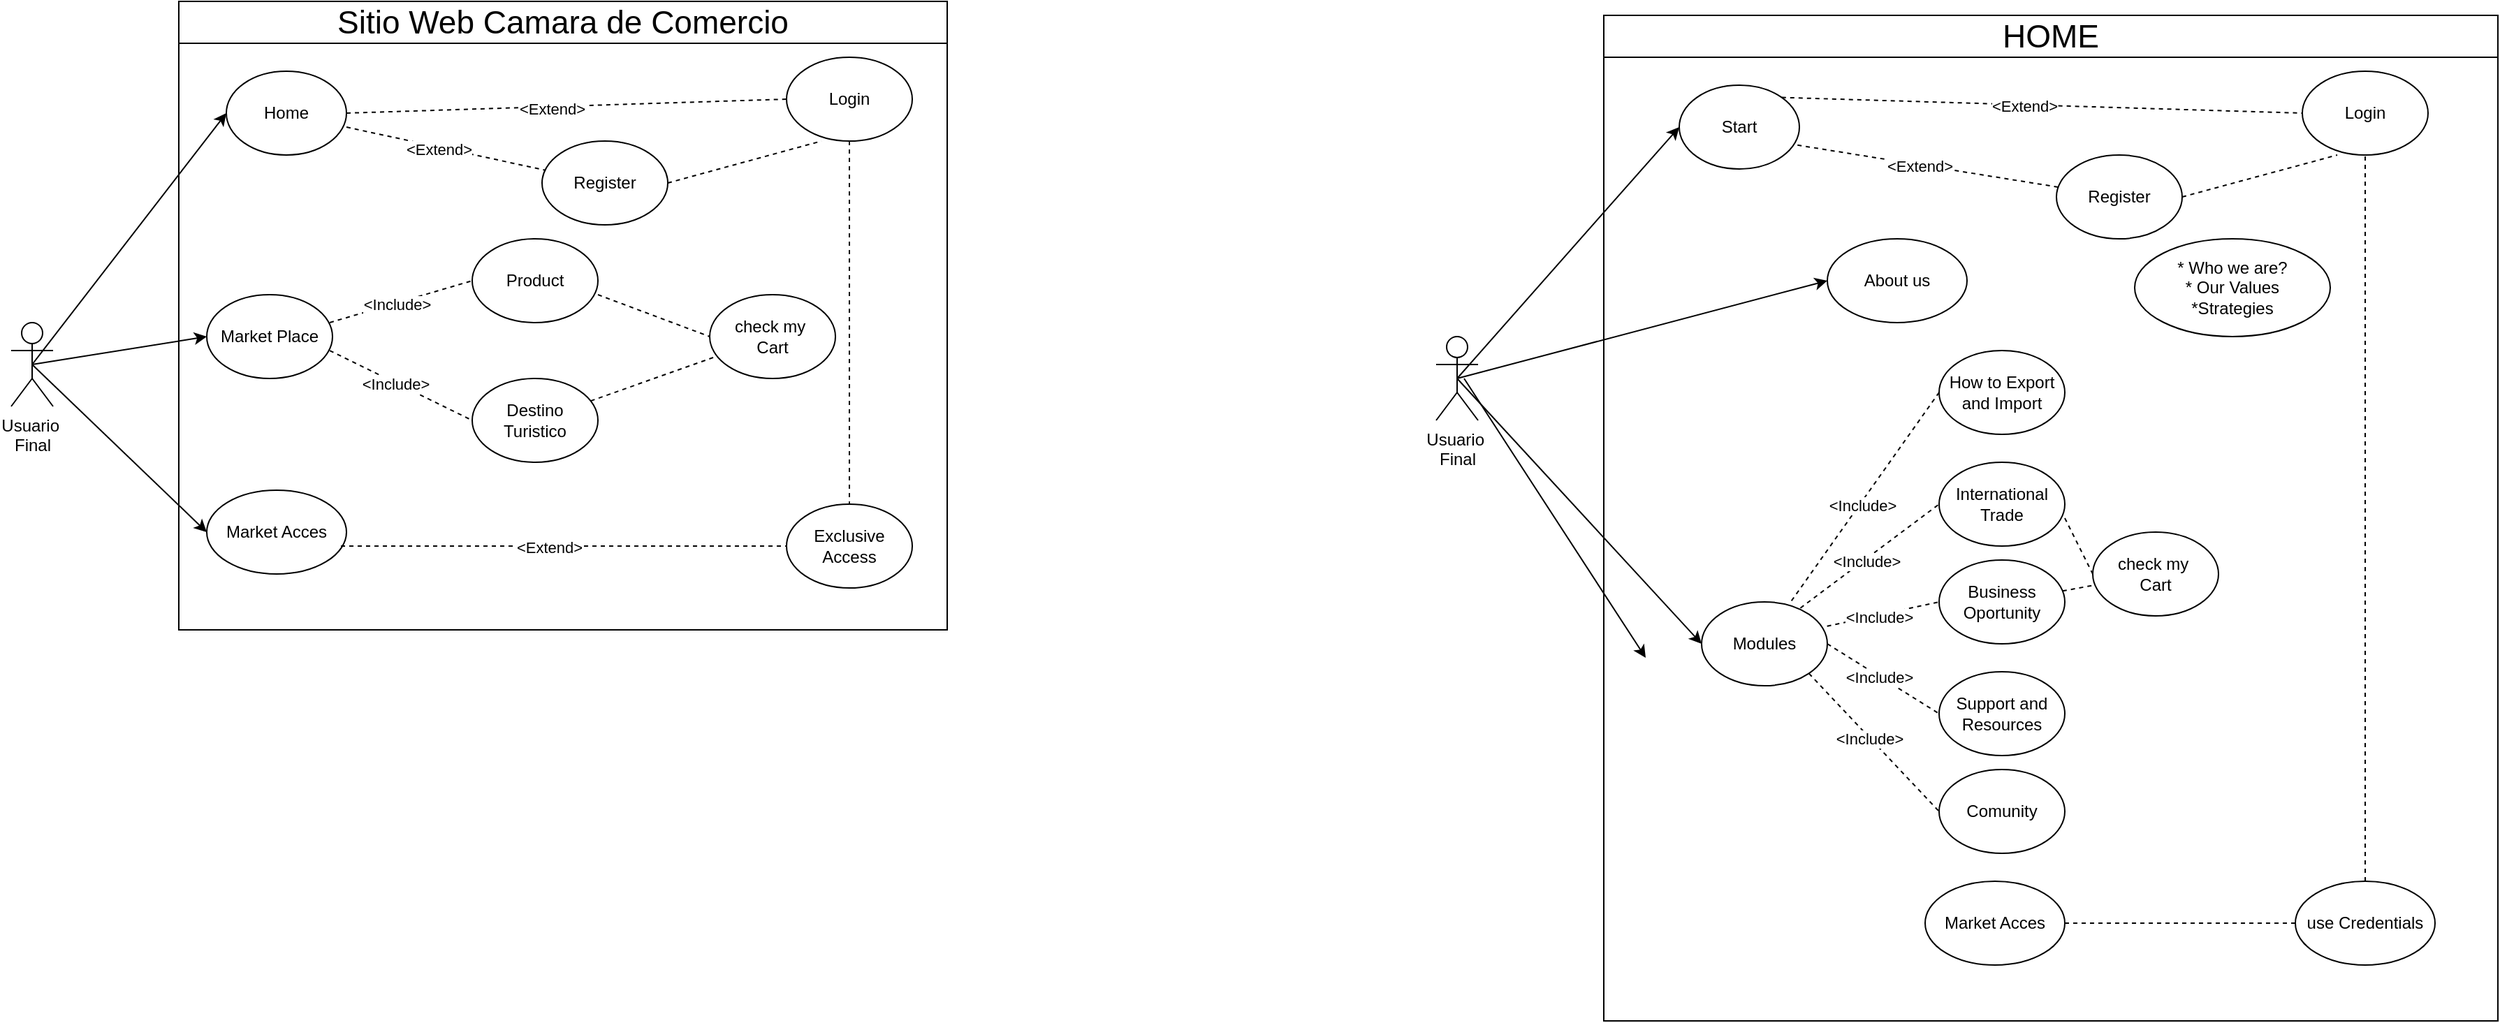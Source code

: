 <mxfile version="24.5.2" type="github">
  <diagram name="Página-1" id="w7fC5Zp9hKYYDO9BK-6T">
    <mxGraphModel dx="722" dy="1582" grid="1" gridSize="10" guides="1" tooltips="1" connect="1" arrows="1" fold="1" page="1" pageScale="1" pageWidth="827" pageHeight="1169" math="0" shadow="0">
      <root>
        <mxCell id="0" />
        <mxCell id="1" parent="0" />
        <mxCell id="De9RV2Z6dSJTKRerltgy-2" value="&lt;span style=&quot;font-size: 23px; font-weight: 400;&quot;&gt;Sitio Web Camara de Comercio&lt;/span&gt;" style="swimlane;whiteSpace=wrap;html=1;startSize=30;" vertex="1" parent="1">
          <mxGeometry x="310" y="-50" width="550" height="450" as="geometry" />
        </mxCell>
        <mxCell id="De9RV2Z6dSJTKRerltgy-9" value="Market Acces" style="ellipse;whiteSpace=wrap;html=1;" vertex="1" parent="De9RV2Z6dSJTKRerltgy-2">
          <mxGeometry x="20" y="350" width="100" height="60" as="geometry" />
        </mxCell>
        <mxCell id="De9RV2Z6dSJTKRerltgy-8" value="Home" style="ellipse;whiteSpace=wrap;html=1;" vertex="1" parent="De9RV2Z6dSJTKRerltgy-2">
          <mxGeometry x="34" y="50" width="86" height="60" as="geometry" />
        </mxCell>
        <mxCell id="De9RV2Z6dSJTKRerltgy-7" value="check my&amp;nbsp;&lt;div&gt;Cart&lt;/div&gt;" style="ellipse;whiteSpace=wrap;html=1;" vertex="1" parent="De9RV2Z6dSJTKRerltgy-2">
          <mxGeometry x="380" y="210" width="90" height="60" as="geometry" />
        </mxCell>
        <mxCell id="De9RV2Z6dSJTKRerltgy-6" value="Market Place" style="ellipse;whiteSpace=wrap;html=1;" vertex="1" parent="De9RV2Z6dSJTKRerltgy-2">
          <mxGeometry x="20" y="210" width="90" height="60" as="geometry" />
        </mxCell>
        <mxCell id="De9RV2Z6dSJTKRerltgy-38" value="" style="rounded=0;orthogonalLoop=1;jettySize=auto;html=1;dashed=1;endArrow=none;endFill=0;" edge="1" parent="De9RV2Z6dSJTKRerltgy-2" source="De9RV2Z6dSJTKRerltgy-4" target="De9RV2Z6dSJTKRerltgy-7">
          <mxGeometry relative="1" as="geometry" />
        </mxCell>
        <mxCell id="De9RV2Z6dSJTKRerltgy-4" value="Destino Turistico" style="ellipse;whiteSpace=wrap;html=1;" vertex="1" parent="De9RV2Z6dSJTKRerltgy-2">
          <mxGeometry x="210" y="270" width="90" height="60" as="geometry" />
        </mxCell>
        <mxCell id="De9RV2Z6dSJTKRerltgy-14" value="Login" style="ellipse;whiteSpace=wrap;html=1;" vertex="1" parent="De9RV2Z6dSJTKRerltgy-2">
          <mxGeometry x="435" y="40" width="90" height="60" as="geometry" />
        </mxCell>
        <mxCell id="De9RV2Z6dSJTKRerltgy-15" value="Register" style="ellipse;whiteSpace=wrap;html=1;" vertex="1" parent="De9RV2Z6dSJTKRerltgy-2">
          <mxGeometry x="260" y="100" width="90" height="60" as="geometry" />
        </mxCell>
        <mxCell id="De9RV2Z6dSJTKRerltgy-16" value="" style="endArrow=none;dashed=1;html=1;rounded=0;entryX=0;entryY=0.5;entryDx=0;entryDy=0;exitX=1;exitY=0.5;exitDx=0;exitDy=0;" edge="1" parent="De9RV2Z6dSJTKRerltgy-2" source="De9RV2Z6dSJTKRerltgy-8" target="De9RV2Z6dSJTKRerltgy-14">
          <mxGeometry width="50" height="50" relative="1" as="geometry">
            <mxPoint x="-10" y="240" as="sourcePoint" />
            <mxPoint x="40" y="190" as="targetPoint" />
          </mxGeometry>
        </mxCell>
        <mxCell id="De9RV2Z6dSJTKRerltgy-17" value="&amp;lt;Extend&amp;gt;" style="edgeLabel;html=1;align=center;verticalAlign=middle;resizable=0;points=[];" vertex="1" connectable="0" parent="De9RV2Z6dSJTKRerltgy-16">
          <mxGeometry x="-0.07" y="-1" relative="1" as="geometry">
            <mxPoint as="offset" />
          </mxGeometry>
        </mxCell>
        <mxCell id="De9RV2Z6dSJTKRerltgy-18" value="" style="endArrow=none;dashed=1;html=1;rounded=0;exitX=1;exitY=0.667;exitDx=0;exitDy=0;exitPerimeter=0;" edge="1" parent="De9RV2Z6dSJTKRerltgy-2" source="De9RV2Z6dSJTKRerltgy-8" target="De9RV2Z6dSJTKRerltgy-15">
          <mxGeometry width="50" height="50" relative="1" as="geometry">
            <mxPoint x="130" y="80" as="sourcePoint" />
            <mxPoint x="270" y="130" as="targetPoint" />
          </mxGeometry>
        </mxCell>
        <mxCell id="De9RV2Z6dSJTKRerltgy-19" value="&amp;lt;Extend&amp;gt;" style="edgeLabel;html=1;align=center;verticalAlign=middle;resizable=0;points=[];" vertex="1" connectable="0" parent="De9RV2Z6dSJTKRerltgy-18">
          <mxGeometry x="-0.07" y="-1" relative="1" as="geometry">
            <mxPoint as="offset" />
          </mxGeometry>
        </mxCell>
        <mxCell id="De9RV2Z6dSJTKRerltgy-20" value="Exclusive Access" style="ellipse;whiteSpace=wrap;html=1;" vertex="1" parent="De9RV2Z6dSJTKRerltgy-2">
          <mxGeometry x="435" y="360" width="90" height="60" as="geometry" />
        </mxCell>
        <mxCell id="De9RV2Z6dSJTKRerltgy-21" value="" style="endArrow=none;dashed=1;html=1;rounded=0;exitX=0.96;exitY=0.667;exitDx=0;exitDy=0;exitPerimeter=0;entryX=0;entryY=0.5;entryDx=0;entryDy=0;entryPerimeter=0;" edge="1" parent="De9RV2Z6dSJTKRerltgy-2" source="De9RV2Z6dSJTKRerltgy-9" target="De9RV2Z6dSJTKRerltgy-20">
          <mxGeometry width="50" height="50" relative="1" as="geometry">
            <mxPoint x="150" y="310" as="sourcePoint" />
            <mxPoint x="260" y="340" as="targetPoint" />
          </mxGeometry>
        </mxCell>
        <mxCell id="De9RV2Z6dSJTKRerltgy-22" value="&amp;lt;Extend&amp;gt;" style="edgeLabel;html=1;align=center;verticalAlign=middle;resizable=0;points=[];" vertex="1" connectable="0" parent="De9RV2Z6dSJTKRerltgy-21">
          <mxGeometry x="-0.07" y="-1" relative="1" as="geometry">
            <mxPoint as="offset" />
          </mxGeometry>
        </mxCell>
        <mxCell id="De9RV2Z6dSJTKRerltgy-24" value="" style="endArrow=none;dashed=1;html=1;rounded=0;exitX=0.5;exitY=1;exitDx=0;exitDy=0;entryX=0.5;entryY=0;entryDx=0;entryDy=0;" edge="1" parent="De9RV2Z6dSJTKRerltgy-2" source="De9RV2Z6dSJTKRerltgy-14" target="De9RV2Z6dSJTKRerltgy-20">
          <mxGeometry width="50" height="50" relative="1" as="geometry">
            <mxPoint x="140" y="330" as="sourcePoint" />
            <mxPoint x="280" y="360" as="targetPoint" />
          </mxGeometry>
        </mxCell>
        <mxCell id="De9RV2Z6dSJTKRerltgy-29" value="" style="endArrow=none;dashed=1;html=1;rounded=0;exitX=0.978;exitY=0.667;exitDx=0;exitDy=0;exitPerimeter=0;" edge="1" parent="De9RV2Z6dSJTKRerltgy-2" source="De9RV2Z6dSJTKRerltgy-6">
          <mxGeometry width="50" height="50" relative="1" as="geometry">
            <mxPoint x="140" y="110" as="sourcePoint" />
            <mxPoint x="210" y="300" as="targetPoint" />
          </mxGeometry>
        </mxCell>
        <mxCell id="De9RV2Z6dSJTKRerltgy-30" value="&amp;lt;Include&amp;gt;" style="edgeLabel;html=1;align=center;verticalAlign=middle;resizable=0;points=[];" vertex="1" connectable="0" parent="De9RV2Z6dSJTKRerltgy-29">
          <mxGeometry x="-0.07" y="-1" relative="1" as="geometry">
            <mxPoint as="offset" />
          </mxGeometry>
        </mxCell>
        <mxCell id="De9RV2Z6dSJTKRerltgy-27" value="" style="endArrow=none;dashed=1;html=1;rounded=0;exitX=0.978;exitY=0.333;exitDx=0;exitDy=0;exitPerimeter=0;entryX=0;entryY=0.5;entryDx=0;entryDy=0;entryPerimeter=0;" edge="1" parent="De9RV2Z6dSJTKRerltgy-2" source="De9RV2Z6dSJTKRerltgy-6" target="De9RV2Z6dSJTKRerltgy-26">
          <mxGeometry width="50" height="50" relative="1" as="geometry">
            <mxPoint x="130" y="100" as="sourcePoint" />
            <mxPoint x="200" y="130" as="targetPoint" />
          </mxGeometry>
        </mxCell>
        <mxCell id="De9RV2Z6dSJTKRerltgy-28" value="&amp;lt;Include&amp;gt;" style="edgeLabel;html=1;align=center;verticalAlign=middle;resizable=0;points=[];" vertex="1" connectable="0" parent="De9RV2Z6dSJTKRerltgy-27">
          <mxGeometry x="-0.07" y="-1" relative="1" as="geometry">
            <mxPoint as="offset" />
          </mxGeometry>
        </mxCell>
        <mxCell id="De9RV2Z6dSJTKRerltgy-33" value="" style="endArrow=none;dashed=1;html=1;rounded=0;entryX=0;entryY=0.5;entryDx=0;entryDy=0;entryPerimeter=0;exitX=1;exitY=0.667;exitDx=0;exitDy=0;exitPerimeter=0;" edge="1" parent="De9RV2Z6dSJTKRerltgy-2" source="De9RV2Z6dSJTKRerltgy-26" target="De9RV2Z6dSJTKRerltgy-7">
          <mxGeometry width="50" height="50" relative="1" as="geometry">
            <mxPoint x="300" y="200" as="sourcePoint" />
            <mxPoint x="220" y="310" as="targetPoint" />
          </mxGeometry>
        </mxCell>
        <mxCell id="De9RV2Z6dSJTKRerltgy-26" value="Product" style="ellipse;whiteSpace=wrap;html=1;" vertex="1" parent="De9RV2Z6dSJTKRerltgy-2">
          <mxGeometry x="210" y="170" width="90" height="60" as="geometry" />
        </mxCell>
        <mxCell id="De9RV2Z6dSJTKRerltgy-40" value="" style="rounded=0;orthogonalLoop=1;jettySize=auto;html=1;dashed=1;entryX=0.278;entryY=1;entryDx=0;entryDy=0;entryPerimeter=0;exitX=1;exitY=0.5;exitDx=0;exitDy=0;endArrow=none;endFill=0;" edge="1" parent="De9RV2Z6dSJTKRerltgy-2" source="De9RV2Z6dSJTKRerltgy-15" target="De9RV2Z6dSJTKRerltgy-14">
          <mxGeometry relative="1" as="geometry">
            <mxPoint x="303" y="294" as="sourcePoint" />
            <mxPoint x="376" y="263" as="targetPoint" />
          </mxGeometry>
        </mxCell>
        <mxCell id="De9RV2Z6dSJTKRerltgy-3" value="Usuario&amp;nbsp;&lt;div&gt;Final&lt;/div&gt;" style="shape=umlActor;verticalLabelPosition=bottom;verticalAlign=top;html=1;outlineConnect=0;" vertex="1" parent="1">
          <mxGeometry x="190" y="180" width="30" height="60" as="geometry" />
        </mxCell>
        <mxCell id="De9RV2Z6dSJTKRerltgy-10" value="" style="endArrow=classic;html=1;rounded=0;entryX=0;entryY=0.5;entryDx=0;entryDy=0;exitX=0.5;exitY=0.5;exitDx=0;exitDy=0;exitPerimeter=0;" edge="1" parent="1" source="De9RV2Z6dSJTKRerltgy-3" target="De9RV2Z6dSJTKRerltgy-8">
          <mxGeometry width="50" height="50" relative="1" as="geometry">
            <mxPoint x="310" y="290" as="sourcePoint" />
            <mxPoint x="360" y="240" as="targetPoint" />
          </mxGeometry>
        </mxCell>
        <mxCell id="De9RV2Z6dSJTKRerltgy-12" value="" style="endArrow=classic;html=1;rounded=0;entryX=0;entryY=0.5;entryDx=0;entryDy=0;exitX=0.5;exitY=0.5;exitDx=0;exitDy=0;exitPerimeter=0;" edge="1" parent="1" source="De9RV2Z6dSJTKRerltgy-3" target="De9RV2Z6dSJTKRerltgy-6">
          <mxGeometry width="50" height="50" relative="1" as="geometry">
            <mxPoint x="215" y="220" as="sourcePoint" />
            <mxPoint x="364" y="140" as="targetPoint" />
          </mxGeometry>
        </mxCell>
        <mxCell id="De9RV2Z6dSJTKRerltgy-13" value="" style="endArrow=classic;html=1;rounded=0;entryX=0;entryY=0.5;entryDx=0;entryDy=0;exitX=0.5;exitY=0.5;exitDx=0;exitDy=0;exitPerimeter=0;" edge="1" parent="1" source="De9RV2Z6dSJTKRerltgy-3" target="De9RV2Z6dSJTKRerltgy-9">
          <mxGeometry width="50" height="50" relative="1" as="geometry">
            <mxPoint x="220" y="230" as="sourcePoint" />
            <mxPoint x="374" y="150" as="targetPoint" />
          </mxGeometry>
        </mxCell>
        <mxCell id="De9RV2Z6dSJTKRerltgy-49" value="&lt;span style=&quot;font-size: 23px; font-weight: 400;&quot;&gt;HOME&lt;/span&gt;" style="swimlane;whiteSpace=wrap;html=1;startSize=30;" vertex="1" parent="1">
          <mxGeometry x="1330" y="-40" width="640" height="720" as="geometry" />
        </mxCell>
        <mxCell id="De9RV2Z6dSJTKRerltgy-50" value="About us" style="ellipse;whiteSpace=wrap;html=1;" vertex="1" parent="De9RV2Z6dSJTKRerltgy-49">
          <mxGeometry x="160" y="160" width="100" height="60" as="geometry" />
        </mxCell>
        <mxCell id="De9RV2Z6dSJTKRerltgy-52" value="check my&amp;nbsp;&lt;div&gt;Cart&lt;/div&gt;" style="ellipse;whiteSpace=wrap;html=1;" vertex="1" parent="De9RV2Z6dSJTKRerltgy-49">
          <mxGeometry x="350" y="370" width="90" height="60" as="geometry" />
        </mxCell>
        <mxCell id="De9RV2Z6dSJTKRerltgy-53" value="Modules" style="ellipse;whiteSpace=wrap;html=1;" vertex="1" parent="De9RV2Z6dSJTKRerltgy-49">
          <mxGeometry x="70" y="420" width="90" height="60" as="geometry" />
        </mxCell>
        <mxCell id="De9RV2Z6dSJTKRerltgy-54" value="" style="rounded=0;orthogonalLoop=1;jettySize=auto;html=1;dashed=1;endArrow=none;endFill=0;" edge="1" parent="De9RV2Z6dSJTKRerltgy-49" source="De9RV2Z6dSJTKRerltgy-55" target="De9RV2Z6dSJTKRerltgy-52">
          <mxGeometry relative="1" as="geometry" />
        </mxCell>
        <mxCell id="De9RV2Z6dSJTKRerltgy-55" value="Business Oportunity" style="ellipse;whiteSpace=wrap;html=1;" vertex="1" parent="De9RV2Z6dSJTKRerltgy-49">
          <mxGeometry x="240" y="390" width="90" height="60" as="geometry" />
        </mxCell>
        <mxCell id="De9RV2Z6dSJTKRerltgy-56" value="Login" style="ellipse;whiteSpace=wrap;html=1;" vertex="1" parent="De9RV2Z6dSJTKRerltgy-49">
          <mxGeometry x="500" y="40" width="90" height="60" as="geometry" />
        </mxCell>
        <mxCell id="De9RV2Z6dSJTKRerltgy-57" value="Register" style="ellipse;whiteSpace=wrap;html=1;" vertex="1" parent="De9RV2Z6dSJTKRerltgy-49">
          <mxGeometry x="324" y="100" width="90" height="60" as="geometry" />
        </mxCell>
        <mxCell id="De9RV2Z6dSJTKRerltgy-58" value="" style="endArrow=none;dashed=1;html=1;rounded=0;entryX=0;entryY=0.5;entryDx=0;entryDy=0;exitX=1;exitY=0;exitDx=0;exitDy=0;" edge="1" parent="De9RV2Z6dSJTKRerltgy-49" source="De9RV2Z6dSJTKRerltgy-77" target="De9RV2Z6dSJTKRerltgy-56">
          <mxGeometry width="50" height="50" relative="1" as="geometry">
            <mxPoint x="-10" y="240" as="sourcePoint" />
            <mxPoint x="40" y="190" as="targetPoint" />
          </mxGeometry>
        </mxCell>
        <mxCell id="De9RV2Z6dSJTKRerltgy-59" value="&amp;lt;Extend&amp;gt;" style="edgeLabel;html=1;align=center;verticalAlign=middle;resizable=0;points=[];" vertex="1" connectable="0" parent="De9RV2Z6dSJTKRerltgy-58">
          <mxGeometry x="-0.07" y="-1" relative="1" as="geometry">
            <mxPoint as="offset" />
          </mxGeometry>
        </mxCell>
        <mxCell id="De9RV2Z6dSJTKRerltgy-60" value="" style="endArrow=none;dashed=1;html=1;rounded=0;exitX=0.984;exitY=0.715;exitDx=0;exitDy=0;exitPerimeter=0;" edge="1" parent="De9RV2Z6dSJTKRerltgy-49" source="De9RV2Z6dSJTKRerltgy-77" target="De9RV2Z6dSJTKRerltgy-57">
          <mxGeometry width="50" height="50" relative="1" as="geometry">
            <mxPoint x="130" y="80" as="sourcePoint" />
            <mxPoint x="270" y="130" as="targetPoint" />
          </mxGeometry>
        </mxCell>
        <mxCell id="De9RV2Z6dSJTKRerltgy-61" value="&amp;lt;Extend&amp;gt;" style="edgeLabel;html=1;align=center;verticalAlign=middle;resizable=0;points=[];" vertex="1" connectable="0" parent="De9RV2Z6dSJTKRerltgy-60">
          <mxGeometry x="-0.07" y="-1" relative="1" as="geometry">
            <mxPoint as="offset" />
          </mxGeometry>
        </mxCell>
        <mxCell id="De9RV2Z6dSJTKRerltgy-66" value="" style="endArrow=none;dashed=1;html=1;rounded=0;exitX=0.998;exitY=0.29;exitDx=0;exitDy=0;exitPerimeter=0;entryX=0;entryY=0.5;entryDx=0;entryDy=0;" edge="1" parent="De9RV2Z6dSJTKRerltgy-49" source="De9RV2Z6dSJTKRerltgy-53" target="De9RV2Z6dSJTKRerltgy-55">
          <mxGeometry width="50" height="50" relative="1" as="geometry">
            <mxPoint x="200" y="200" as="sourcePoint" />
            <mxPoint x="270" y="390" as="targetPoint" />
          </mxGeometry>
        </mxCell>
        <mxCell id="De9RV2Z6dSJTKRerltgy-67" value="&amp;lt;Include&amp;gt;" style="edgeLabel;html=1;align=center;verticalAlign=middle;resizable=0;points=[];" vertex="1" connectable="0" parent="De9RV2Z6dSJTKRerltgy-66">
          <mxGeometry x="-0.07" y="-1" relative="1" as="geometry">
            <mxPoint as="offset" />
          </mxGeometry>
        </mxCell>
        <mxCell id="De9RV2Z6dSJTKRerltgy-68" value="" style="endArrow=none;dashed=1;html=1;rounded=0;exitX=0.786;exitY=0.073;exitDx=0;exitDy=0;exitPerimeter=0;entryX=0;entryY=0.5;entryDx=0;entryDy=0;entryPerimeter=0;" edge="1" parent="De9RV2Z6dSJTKRerltgy-49" source="De9RV2Z6dSJTKRerltgy-53" target="De9RV2Z6dSJTKRerltgy-71">
          <mxGeometry width="50" height="50" relative="1" as="geometry">
            <mxPoint x="190" y="190" as="sourcePoint" />
            <mxPoint x="260" y="220" as="targetPoint" />
          </mxGeometry>
        </mxCell>
        <mxCell id="De9RV2Z6dSJTKRerltgy-69" value="&amp;lt;Include&amp;gt;" style="edgeLabel;html=1;align=center;verticalAlign=middle;resizable=0;points=[];" vertex="1" connectable="0" parent="De9RV2Z6dSJTKRerltgy-68">
          <mxGeometry x="-0.07" y="-1" relative="1" as="geometry">
            <mxPoint as="offset" />
          </mxGeometry>
        </mxCell>
        <mxCell id="De9RV2Z6dSJTKRerltgy-70" value="" style="endArrow=none;dashed=1;html=1;rounded=0;entryX=0;entryY=0.5;entryDx=0;entryDy=0;entryPerimeter=0;exitX=1;exitY=0.667;exitDx=0;exitDy=0;exitPerimeter=0;" edge="1" parent="De9RV2Z6dSJTKRerltgy-49" source="De9RV2Z6dSJTKRerltgy-71" target="De9RV2Z6dSJTKRerltgy-52">
          <mxGeometry width="50" height="50" relative="1" as="geometry">
            <mxPoint x="360" y="380" as="sourcePoint" />
            <mxPoint x="280" y="490" as="targetPoint" />
          </mxGeometry>
        </mxCell>
        <mxCell id="De9RV2Z6dSJTKRerltgy-71" value="International&lt;div&gt;Trade&lt;/div&gt;" style="ellipse;whiteSpace=wrap;html=1;" vertex="1" parent="De9RV2Z6dSJTKRerltgy-49">
          <mxGeometry x="240" y="320" width="90" height="60" as="geometry" />
        </mxCell>
        <mxCell id="De9RV2Z6dSJTKRerltgy-72" value="" style="rounded=0;orthogonalLoop=1;jettySize=auto;html=1;dashed=1;entryX=0.278;entryY=1;entryDx=0;entryDy=0;entryPerimeter=0;exitX=1;exitY=0.5;exitDx=0;exitDy=0;endArrow=none;endFill=0;" edge="1" parent="De9RV2Z6dSJTKRerltgy-49" source="De9RV2Z6dSJTKRerltgy-57" target="De9RV2Z6dSJTKRerltgy-56">
          <mxGeometry relative="1" as="geometry">
            <mxPoint x="303" y="294" as="sourcePoint" />
            <mxPoint x="376" y="263" as="targetPoint" />
          </mxGeometry>
        </mxCell>
        <mxCell id="De9RV2Z6dSJTKRerltgy-77" value="Start" style="ellipse;whiteSpace=wrap;html=1;" vertex="1" parent="De9RV2Z6dSJTKRerltgy-49">
          <mxGeometry x="54" y="50" width="86" height="60" as="geometry" />
        </mxCell>
        <mxCell id="De9RV2Z6dSJTKRerltgy-82" value="Support and Resources" style="ellipse;whiteSpace=wrap;html=1;" vertex="1" parent="De9RV2Z6dSJTKRerltgy-49">
          <mxGeometry x="240" y="470" width="90" height="60" as="geometry" />
        </mxCell>
        <mxCell id="De9RV2Z6dSJTKRerltgy-83" value="Comunity" style="ellipse;whiteSpace=wrap;html=1;" vertex="1" parent="De9RV2Z6dSJTKRerltgy-49">
          <mxGeometry x="240" y="540" width="90" height="60" as="geometry" />
        </mxCell>
        <mxCell id="De9RV2Z6dSJTKRerltgy-85" value="How to Export and Import" style="ellipse;whiteSpace=wrap;html=1;" vertex="1" parent="De9RV2Z6dSJTKRerltgy-49">
          <mxGeometry x="240" y="240" width="90" height="60" as="geometry" />
        </mxCell>
        <mxCell id="De9RV2Z6dSJTKRerltgy-86" value="Market Acces" style="ellipse;whiteSpace=wrap;html=1;" vertex="1" parent="De9RV2Z6dSJTKRerltgy-49">
          <mxGeometry x="230" y="620" width="100" height="60" as="geometry" />
        </mxCell>
        <mxCell id="De9RV2Z6dSJTKRerltgy-89" value="use Credentials" style="ellipse;whiteSpace=wrap;html=1;" vertex="1" parent="De9RV2Z6dSJTKRerltgy-49">
          <mxGeometry x="495" y="620" width="100" height="60" as="geometry" />
        </mxCell>
        <mxCell id="De9RV2Z6dSJTKRerltgy-90" value="" style="rounded=0;orthogonalLoop=1;jettySize=auto;html=1;dashed=1;entryX=0.5;entryY=1;entryDx=0;entryDy=0;exitX=0.5;exitY=0;exitDx=0;exitDy=0;endArrow=none;endFill=0;" edge="1" parent="De9RV2Z6dSJTKRerltgy-49" source="De9RV2Z6dSJTKRerltgy-89" target="De9RV2Z6dSJTKRerltgy-56">
          <mxGeometry relative="1" as="geometry">
            <mxPoint x="424" y="140" as="sourcePoint" />
            <mxPoint x="535" y="110" as="targetPoint" />
          </mxGeometry>
        </mxCell>
        <mxCell id="De9RV2Z6dSJTKRerltgy-91" value="" style="rounded=0;orthogonalLoop=1;jettySize=auto;html=1;dashed=1;entryX=1;entryY=0.5;entryDx=0;entryDy=0;exitX=0;exitY=0.5;exitDx=0;exitDy=0;endArrow=none;endFill=0;" edge="1" parent="De9RV2Z6dSJTKRerltgy-49" source="De9RV2Z6dSJTKRerltgy-89" target="De9RV2Z6dSJTKRerltgy-86">
          <mxGeometry relative="1" as="geometry">
            <mxPoint x="555" y="630" as="sourcePoint" />
            <mxPoint x="555" y="200" as="targetPoint" />
          </mxGeometry>
        </mxCell>
        <mxCell id="De9RV2Z6dSJTKRerltgy-152" value="* Who we are?&lt;div&gt;* Our Values&lt;/div&gt;&lt;div&gt;*Strategies&lt;/div&gt;" style="ellipse;whiteSpace=wrap;html=1;" vertex="1" parent="De9RV2Z6dSJTKRerltgy-49">
          <mxGeometry x="380" y="160" width="140" height="70" as="geometry" />
        </mxCell>
        <mxCell id="De9RV2Z6dSJTKRerltgy-148" value="" style="endArrow=none;dashed=1;html=1;rounded=0;exitX=1;exitY=1;exitDx=0;exitDy=0;entryX=0;entryY=0.5;entryDx=0;entryDy=0;" edge="1" parent="De9RV2Z6dSJTKRerltgy-49" source="De9RV2Z6dSJTKRerltgy-53" target="De9RV2Z6dSJTKRerltgy-83">
          <mxGeometry width="50" height="50" relative="1" as="geometry">
            <mxPoint x="138" y="330" as="sourcePoint" />
            <mxPoint x="240" y="470" as="targetPoint" />
          </mxGeometry>
        </mxCell>
        <mxCell id="De9RV2Z6dSJTKRerltgy-149" value="&amp;lt;Include&amp;gt;" style="edgeLabel;html=1;align=center;verticalAlign=middle;resizable=0;points=[];" vertex="1" connectable="0" parent="De9RV2Z6dSJTKRerltgy-148">
          <mxGeometry x="-0.07" y="-1" relative="1" as="geometry">
            <mxPoint as="offset" />
          </mxGeometry>
        </mxCell>
        <mxCell id="De9RV2Z6dSJTKRerltgy-92" value="" style="endArrow=none;dashed=1;html=1;rounded=0;exitX=1;exitY=0.5;exitDx=0;exitDy=0;entryX=0;entryY=0.5;entryDx=0;entryDy=0;" edge="1" parent="De9RV2Z6dSJTKRerltgy-49" source="De9RV2Z6dSJTKRerltgy-53" target="De9RV2Z6dSJTKRerltgy-82">
          <mxGeometry width="50" height="50" relative="1" as="geometry">
            <mxPoint x="138" y="330" as="sourcePoint" />
            <mxPoint x="250" y="340" as="targetPoint" />
          </mxGeometry>
        </mxCell>
        <mxCell id="De9RV2Z6dSJTKRerltgy-93" value="&amp;lt;Include&amp;gt;" style="edgeLabel;html=1;align=center;verticalAlign=middle;resizable=0;points=[];" vertex="1" connectable="0" parent="De9RV2Z6dSJTKRerltgy-92">
          <mxGeometry x="-0.07" y="-1" relative="1" as="geometry">
            <mxPoint as="offset" />
          </mxGeometry>
        </mxCell>
        <mxCell id="De9RV2Z6dSJTKRerltgy-153" value="" style="endArrow=none;dashed=1;html=1;rounded=0;exitX=0.715;exitY=-0.013;exitDx=0;exitDy=0;exitPerimeter=0;entryX=0;entryY=0.5;entryDx=0;entryDy=0;" edge="1" parent="De9RV2Z6dSJTKRerltgy-49" source="De9RV2Z6dSJTKRerltgy-53" target="De9RV2Z6dSJTKRerltgy-85">
          <mxGeometry width="50" height="50" relative="1" as="geometry">
            <mxPoint x="151" y="434" as="sourcePoint" />
            <mxPoint x="250" y="360" as="targetPoint" />
          </mxGeometry>
        </mxCell>
        <mxCell id="De9RV2Z6dSJTKRerltgy-154" value="&amp;lt;Include&amp;gt;" style="edgeLabel;html=1;align=center;verticalAlign=middle;resizable=0;points=[];" vertex="1" connectable="0" parent="De9RV2Z6dSJTKRerltgy-153">
          <mxGeometry x="-0.07" y="-1" relative="1" as="geometry">
            <mxPoint as="offset" />
          </mxGeometry>
        </mxCell>
        <mxCell id="De9RV2Z6dSJTKRerltgy-73" value="Usuario&amp;nbsp;&lt;div&gt;Final&lt;/div&gt;" style="shape=umlActor;verticalLabelPosition=bottom;verticalAlign=top;html=1;outlineConnect=0;" vertex="1" parent="1">
          <mxGeometry x="1210" y="190" width="30" height="60" as="geometry" />
        </mxCell>
        <mxCell id="De9RV2Z6dSJTKRerltgy-74" value="" style="endArrow=classic;html=1;rounded=0;entryX=0;entryY=0.5;entryDx=0;entryDy=0;exitX=0.5;exitY=0.5;exitDx=0;exitDy=0;exitPerimeter=0;" edge="1" parent="1" source="De9RV2Z6dSJTKRerltgy-73" target="De9RV2Z6dSJTKRerltgy-77">
          <mxGeometry width="50" height="50" relative="1" as="geometry">
            <mxPoint x="1330" y="300" as="sourcePoint" />
            <mxPoint x="1364" y="40" as="targetPoint" />
          </mxGeometry>
        </mxCell>
        <mxCell id="De9RV2Z6dSJTKRerltgy-75" value="" style="endArrow=classic;html=1;rounded=0;entryX=0;entryY=0.5;entryDx=0;entryDy=0;exitX=0.5;exitY=0.5;exitDx=0;exitDy=0;exitPerimeter=0;" edge="1" parent="1" source="De9RV2Z6dSJTKRerltgy-73" target="De9RV2Z6dSJTKRerltgy-53">
          <mxGeometry width="50" height="50" relative="1" as="geometry">
            <mxPoint x="1235" y="230" as="sourcePoint" />
            <mxPoint x="1384" y="150" as="targetPoint" />
          </mxGeometry>
        </mxCell>
        <mxCell id="De9RV2Z6dSJTKRerltgy-76" value="" style="endArrow=classic;html=1;rounded=0;entryX=0;entryY=0.5;entryDx=0;entryDy=0;exitX=0.5;exitY=0.5;exitDx=0;exitDy=0;exitPerimeter=0;" edge="1" parent="1" source="De9RV2Z6dSJTKRerltgy-73" target="De9RV2Z6dSJTKRerltgy-50">
          <mxGeometry width="50" height="50" relative="1" as="geometry">
            <mxPoint x="1240" y="240" as="sourcePoint" />
            <mxPoint x="1394" y="160" as="targetPoint" />
          </mxGeometry>
        </mxCell>
        <mxCell id="De9RV2Z6dSJTKRerltgy-84" value="" style="endArrow=classic;html=1;rounded=0;entryX=0;entryY=0.5;entryDx=0;entryDy=0;" edge="1" parent="1">
          <mxGeometry width="50" height="50" relative="1" as="geometry">
            <mxPoint x="1230" y="220" as="sourcePoint" />
            <mxPoint x="1360" y="420" as="targetPoint" />
          </mxGeometry>
        </mxCell>
      </root>
    </mxGraphModel>
  </diagram>
</mxfile>
